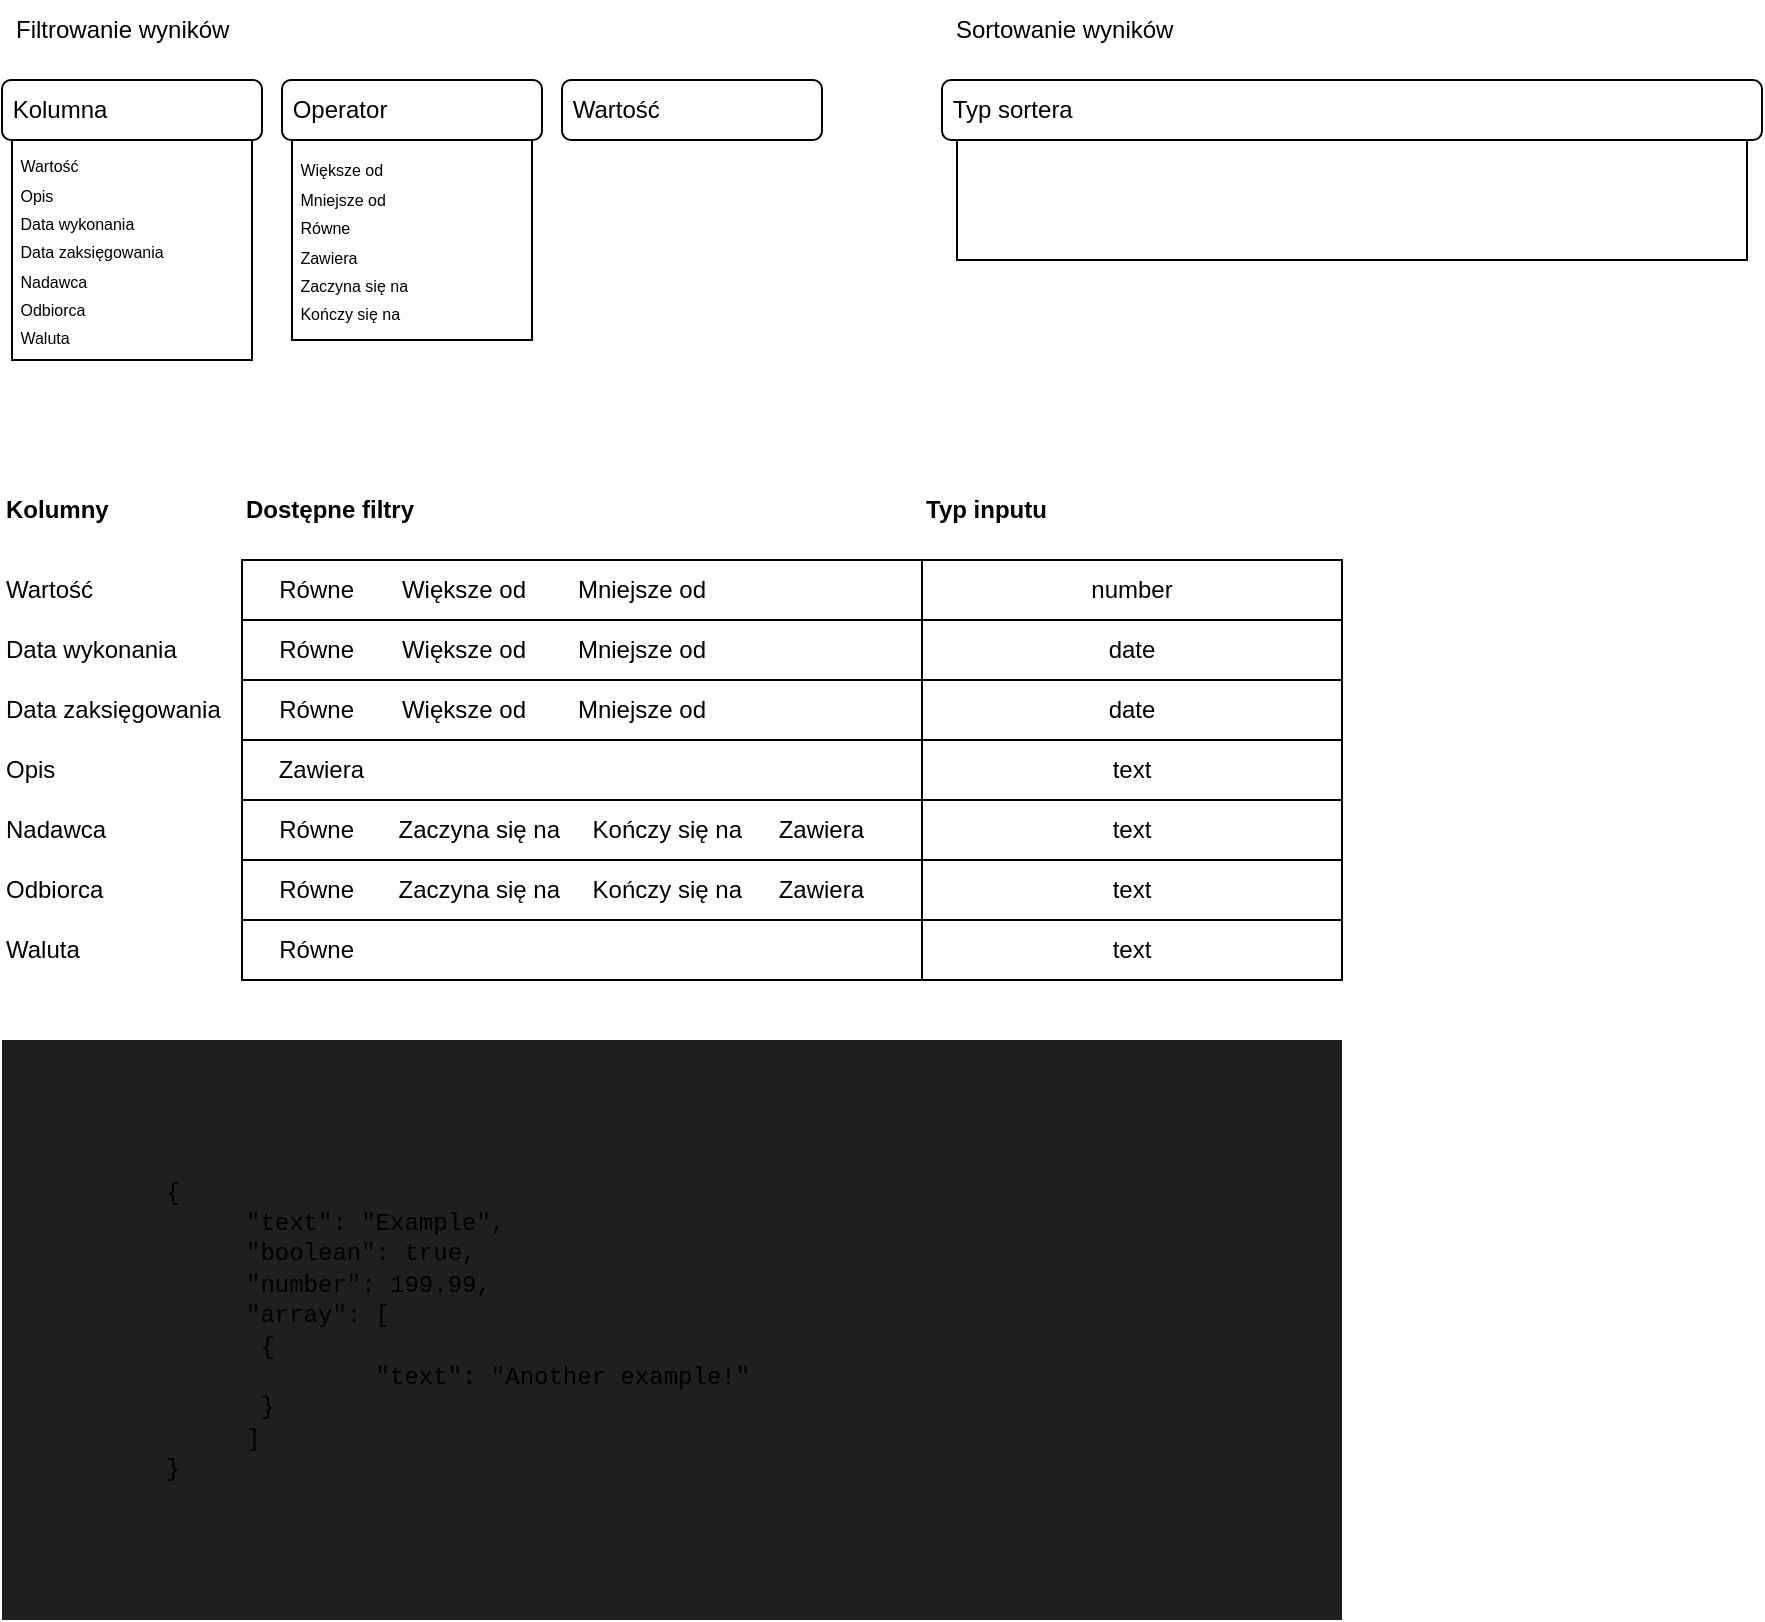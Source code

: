 <mxfile version="21.1.5" type="device">
  <diagram name="Strona-1" id="dSoYWvpTLV0qAKTM2jXE">
    <mxGraphModel dx="1147" dy="617" grid="1" gridSize="10" guides="1" tooltips="1" connect="1" arrows="1" fold="1" page="1" pageScale="1" pageWidth="827" pageHeight="1169" math="0" shadow="0">
      <root>
        <mxCell id="0" />
        <mxCell id="1" parent="0" />
        <mxCell id="R9Fe10m09kh2scH6qzIs-4" value="&lt;font style=&quot;font-size: 8px;&quot;&gt;&amp;nbsp;Wartość&lt;br&gt;&amp;nbsp;Opis&lt;br&gt;&amp;nbsp;Data wykonania&lt;br&gt;&amp;nbsp;Data zaksięgowania&lt;br&gt;&amp;nbsp;Nadawca&lt;br&gt;&amp;nbsp;Odbiorca&lt;br&gt;&amp;nbsp;Waluta&lt;br&gt;&lt;/font&gt;" style="rounded=0;whiteSpace=wrap;html=1;align=left;" vertex="1" parent="1">
          <mxGeometry x="65" y="190" width="120" height="110" as="geometry" />
        </mxCell>
        <mxCell id="R9Fe10m09kh2scH6qzIs-3" value="&amp;nbsp;Kolumna" style="rounded=1;whiteSpace=wrap;html=1;align=left;" vertex="1" parent="1">
          <mxGeometry x="60" y="160" width="130" height="30" as="geometry" />
        </mxCell>
        <mxCell id="R9Fe10m09kh2scH6qzIs-2" value="&amp;nbsp;Operator" style="rounded=1;whiteSpace=wrap;html=1;align=left;" vertex="1" parent="1">
          <mxGeometry x="200" y="160" width="130" height="30" as="geometry" />
        </mxCell>
        <mxCell id="R9Fe10m09kh2scH6qzIs-7" value="&amp;nbsp;Wartość" style="rounded=1;whiteSpace=wrap;html=1;align=left;" vertex="1" parent="1">
          <mxGeometry x="340" y="160" width="130" height="30" as="geometry" />
        </mxCell>
        <mxCell id="R9Fe10m09kh2scH6qzIs-8" value="Filtrowanie wyników" style="text;html=1;strokeColor=none;fillColor=none;align=left;verticalAlign=middle;whiteSpace=wrap;rounded=0;" vertex="1" parent="1">
          <mxGeometry x="65" y="120" width="405" height="30" as="geometry" />
        </mxCell>
        <mxCell id="R9Fe10m09kh2scH6qzIs-10" value="" style="rounded=0;whiteSpace=wrap;html=1;" vertex="1" parent="1">
          <mxGeometry x="537.5" y="190" width="395" height="60" as="geometry" />
        </mxCell>
        <mxCell id="R9Fe10m09kh2scH6qzIs-11" value="&amp;nbsp;Typ sortera" style="rounded=1;whiteSpace=wrap;html=1;align=left;" vertex="1" parent="1">
          <mxGeometry x="530" y="160" width="410" height="30" as="geometry" />
        </mxCell>
        <mxCell id="R9Fe10m09kh2scH6qzIs-14" value="Sortowanie wyników" style="text;html=1;strokeColor=none;fillColor=none;align=left;verticalAlign=middle;whiteSpace=wrap;rounded=0;" vertex="1" parent="1">
          <mxGeometry x="535" y="120" width="405" height="30" as="geometry" />
        </mxCell>
        <mxCell id="R9Fe10m09kh2scH6qzIs-15" value="&lt;font style=&quot;font-size: 8px;&quot;&gt;&amp;nbsp;Większe od&lt;br&gt;&amp;nbsp;Mniejsze od&lt;br&gt;&amp;nbsp;Równe&lt;br&gt;&amp;nbsp;Zawiera&lt;br&gt;&amp;nbsp;Zaczyna się na&lt;br&gt;&amp;nbsp;Kończy się na&lt;br&gt;&lt;/font&gt;" style="rounded=0;whiteSpace=wrap;html=1;align=left;" vertex="1" parent="1">
          <mxGeometry x="205" y="190" width="120" height="100" as="geometry" />
        </mxCell>
        <mxCell id="R9Fe10m09kh2scH6qzIs-17" value="Wartość" style="text;html=1;strokeColor=none;fillColor=none;align=left;verticalAlign=middle;whiteSpace=wrap;rounded=0;" vertex="1" parent="1">
          <mxGeometry x="60" y="400" width="50" height="30" as="geometry" />
        </mxCell>
        <mxCell id="R9Fe10m09kh2scH6qzIs-18" value="Opis" style="text;html=1;strokeColor=none;fillColor=none;align=left;verticalAlign=middle;whiteSpace=wrap;rounded=0;" vertex="1" parent="1">
          <mxGeometry x="60" y="490" width="40" height="30" as="geometry" />
        </mxCell>
        <mxCell id="R9Fe10m09kh2scH6qzIs-19" value="Data wykonania" style="text;html=1;strokeColor=none;fillColor=none;align=left;verticalAlign=middle;whiteSpace=wrap;rounded=0;" vertex="1" parent="1">
          <mxGeometry x="60" y="430" width="100" height="30" as="geometry" />
        </mxCell>
        <mxCell id="R9Fe10m09kh2scH6qzIs-20" value="Data zaksięgowania" style="text;html=1;strokeColor=none;fillColor=none;align=left;verticalAlign=middle;whiteSpace=wrap;rounded=0;" vertex="1" parent="1">
          <mxGeometry x="60" y="460" width="120" height="30" as="geometry" />
        </mxCell>
        <mxCell id="R9Fe10m09kh2scH6qzIs-21" value="Nadawca" style="text;html=1;strokeColor=none;fillColor=none;align=left;verticalAlign=middle;whiteSpace=wrap;rounded=0;" vertex="1" parent="1">
          <mxGeometry x="60" y="520" width="60" height="30" as="geometry" />
        </mxCell>
        <mxCell id="R9Fe10m09kh2scH6qzIs-22" value="Odbiorca" style="text;html=1;strokeColor=none;fillColor=none;align=left;verticalAlign=middle;whiteSpace=wrap;rounded=0;" vertex="1" parent="1">
          <mxGeometry x="60" y="550" width="60" height="30" as="geometry" />
        </mxCell>
        <mxCell id="R9Fe10m09kh2scH6qzIs-23" value="Waluta" style="text;html=1;strokeColor=none;fillColor=none;align=left;verticalAlign=middle;whiteSpace=wrap;rounded=0;" vertex="1" parent="1">
          <mxGeometry x="60" y="580" width="50" height="30" as="geometry" />
        </mxCell>
        <mxCell id="R9Fe10m09kh2scH6qzIs-45" value="" style="rounded=0;whiteSpace=wrap;html=1;" vertex="1" parent="1">
          <mxGeometry x="180" y="400" width="340" height="30" as="geometry" />
        </mxCell>
        <mxCell id="R9Fe10m09kh2scH6qzIs-46" value="" style="rounded=0;whiteSpace=wrap;html=1;" vertex="1" parent="1">
          <mxGeometry x="180" y="430" width="340" height="30" as="geometry" />
        </mxCell>
        <mxCell id="R9Fe10m09kh2scH6qzIs-47" value="" style="rounded=0;whiteSpace=wrap;html=1;" vertex="1" parent="1">
          <mxGeometry x="180" y="460" width="340" height="30" as="geometry" />
        </mxCell>
        <mxCell id="R9Fe10m09kh2scH6qzIs-48" value="" style="rounded=0;whiteSpace=wrap;html=1;" vertex="1" parent="1">
          <mxGeometry x="180" y="490" width="340" height="30" as="geometry" />
        </mxCell>
        <mxCell id="R9Fe10m09kh2scH6qzIs-49" value="" style="rounded=0;whiteSpace=wrap;html=1;" vertex="1" parent="1">
          <mxGeometry x="180" y="520" width="340" height="30" as="geometry" />
        </mxCell>
        <mxCell id="R9Fe10m09kh2scH6qzIs-50" value="" style="rounded=0;whiteSpace=wrap;html=1;" vertex="1" parent="1">
          <mxGeometry x="180" y="550" width="340" height="30" as="geometry" />
        </mxCell>
        <mxCell id="R9Fe10m09kh2scH6qzIs-51" value="" style="rounded=0;whiteSpace=wrap;html=1;" vertex="1" parent="1">
          <mxGeometry x="180" y="580" width="340" height="30" as="geometry" />
        </mxCell>
        <mxCell id="R9Fe10m09kh2scH6qzIs-39" value="Większe od" style="text;html=1;strokeColor=none;fillColor=none;align=right;verticalAlign=middle;whiteSpace=wrap;rounded=0;" vertex="1" parent="1">
          <mxGeometry x="254" y="400" width="70" height="30" as="geometry" />
        </mxCell>
        <mxCell id="R9Fe10m09kh2scH6qzIs-40" value="Mniejsze od" style="text;html=1;strokeColor=none;fillColor=none;align=right;verticalAlign=middle;whiteSpace=wrap;rounded=0;" vertex="1" parent="1">
          <mxGeometry x="344" y="400" width="70" height="30" as="geometry" />
        </mxCell>
        <mxCell id="R9Fe10m09kh2scH6qzIs-41" value="Równe" style="text;html=1;strokeColor=none;fillColor=none;align=right;verticalAlign=middle;whiteSpace=wrap;rounded=0;" vertex="1" parent="1">
          <mxGeometry x="200" y="400" width="37.5" height="30" as="geometry" />
        </mxCell>
        <mxCell id="R9Fe10m09kh2scH6qzIs-53" value="Większe od" style="text;html=1;strokeColor=none;fillColor=none;align=right;verticalAlign=middle;whiteSpace=wrap;rounded=0;" vertex="1" parent="1">
          <mxGeometry x="254" y="430" width="70" height="30" as="geometry" />
        </mxCell>
        <mxCell id="R9Fe10m09kh2scH6qzIs-54" value="Mniejsze od" style="text;html=1;strokeColor=none;fillColor=none;align=right;verticalAlign=middle;whiteSpace=wrap;rounded=0;" vertex="1" parent="1">
          <mxGeometry x="344" y="430" width="70" height="30" as="geometry" />
        </mxCell>
        <mxCell id="R9Fe10m09kh2scH6qzIs-55" value="Równe" style="text;html=1;strokeColor=none;fillColor=none;align=right;verticalAlign=middle;whiteSpace=wrap;rounded=0;" vertex="1" parent="1">
          <mxGeometry x="200" y="430" width="37.5" height="30" as="geometry" />
        </mxCell>
        <mxCell id="R9Fe10m09kh2scH6qzIs-56" value="Większe od" style="text;html=1;strokeColor=none;fillColor=none;align=right;verticalAlign=middle;whiteSpace=wrap;rounded=0;" vertex="1" parent="1">
          <mxGeometry x="254" y="460" width="70" height="30" as="geometry" />
        </mxCell>
        <mxCell id="R9Fe10m09kh2scH6qzIs-57" value="Mniejsze od" style="text;html=1;strokeColor=none;fillColor=none;align=right;verticalAlign=middle;whiteSpace=wrap;rounded=0;" vertex="1" parent="1">
          <mxGeometry x="344" y="460" width="70" height="30" as="geometry" />
        </mxCell>
        <mxCell id="R9Fe10m09kh2scH6qzIs-58" value="Równe" style="text;html=1;strokeColor=none;fillColor=none;align=right;verticalAlign=middle;whiteSpace=wrap;rounded=0;" vertex="1" parent="1">
          <mxGeometry x="200" y="460" width="37.5" height="30" as="geometry" />
        </mxCell>
        <mxCell id="R9Fe10m09kh2scH6qzIs-59" value="Równe" style="text;html=1;strokeColor=none;fillColor=none;align=right;verticalAlign=middle;whiteSpace=wrap;rounded=0;" vertex="1" parent="1">
          <mxGeometry x="200" y="580" width="37.5" height="30" as="geometry" />
        </mxCell>
        <mxCell id="R9Fe10m09kh2scH6qzIs-60" value="Zaczyna się na" style="text;html=1;strokeColor=none;fillColor=none;align=right;verticalAlign=middle;whiteSpace=wrap;rounded=0;" vertex="1" parent="1">
          <mxGeometry x="252.5" y="520" width="87.5" height="30" as="geometry" />
        </mxCell>
        <mxCell id="R9Fe10m09kh2scH6qzIs-61" value="Kończy się na" style="text;html=1;strokeColor=none;fillColor=none;align=right;verticalAlign=middle;whiteSpace=wrap;rounded=0;" vertex="1" parent="1">
          <mxGeometry x="354" y="520" width="77.5" height="30" as="geometry" />
        </mxCell>
        <mxCell id="R9Fe10m09kh2scH6qzIs-62" value="Zawiera" style="text;html=1;strokeColor=none;fillColor=none;align=right;verticalAlign=middle;whiteSpace=wrap;rounded=0;" vertex="1" parent="1">
          <mxGeometry x="445.25" y="520" width="47.5" height="30" as="geometry" />
        </mxCell>
        <mxCell id="R9Fe10m09kh2scH6qzIs-63" value="Równe" style="text;html=1;strokeColor=none;fillColor=none;align=right;verticalAlign=middle;whiteSpace=wrap;rounded=0;" vertex="1" parent="1">
          <mxGeometry x="200" y="520" width="37.5" height="30" as="geometry" />
        </mxCell>
        <mxCell id="R9Fe10m09kh2scH6qzIs-65" value="" style="text;html=1;strokeColor=none;fillColor=none;align=right;verticalAlign=middle;whiteSpace=wrap;rounded=0;" vertex="1" parent="1">
          <mxGeometry x="292.75" y="490" width="77.5" height="30" as="geometry" />
        </mxCell>
        <mxCell id="R9Fe10m09kh2scH6qzIs-66" value="Zawiera" style="text;html=1;strokeColor=none;fillColor=none;align=right;verticalAlign=middle;whiteSpace=wrap;rounded=0;" vertex="1" parent="1">
          <mxGeometry x="195" y="490" width="47.5" height="30" as="geometry" />
        </mxCell>
        <mxCell id="R9Fe10m09kh2scH6qzIs-67" value="Zaczyna się na" style="text;html=1;strokeColor=none;fillColor=none;align=right;verticalAlign=middle;whiteSpace=wrap;rounded=0;" vertex="1" parent="1">
          <mxGeometry x="252.5" y="550" width="87.5" height="30" as="geometry" />
        </mxCell>
        <mxCell id="R9Fe10m09kh2scH6qzIs-68" value="Kończy się na" style="text;html=1;strokeColor=none;fillColor=none;align=right;verticalAlign=middle;whiteSpace=wrap;rounded=0;" vertex="1" parent="1">
          <mxGeometry x="354" y="550" width="77.5" height="30" as="geometry" />
        </mxCell>
        <mxCell id="R9Fe10m09kh2scH6qzIs-69" value="Zawiera" style="text;html=1;strokeColor=none;fillColor=none;align=right;verticalAlign=middle;whiteSpace=wrap;rounded=0;" vertex="1" parent="1">
          <mxGeometry x="445.25" y="550" width="47.5" height="30" as="geometry" />
        </mxCell>
        <mxCell id="R9Fe10m09kh2scH6qzIs-70" value="Równe" style="text;html=1;strokeColor=none;fillColor=none;align=right;verticalAlign=middle;whiteSpace=wrap;rounded=0;" vertex="1" parent="1">
          <mxGeometry x="200" y="550" width="37.5" height="30" as="geometry" />
        </mxCell>
        <mxCell id="R9Fe10m09kh2scH6qzIs-71" value="&lt;b&gt;Kolumny&lt;/b&gt;" style="text;html=1;strokeColor=none;fillColor=none;align=left;verticalAlign=middle;whiteSpace=wrap;rounded=0;" vertex="1" parent="1">
          <mxGeometry x="60" y="360" width="110" height="30" as="geometry" />
        </mxCell>
        <mxCell id="R9Fe10m09kh2scH6qzIs-72" value="&lt;b&gt;Dostępne filtry&lt;/b&gt;" style="text;html=1;strokeColor=none;fillColor=none;align=left;verticalAlign=middle;whiteSpace=wrap;rounded=0;" vertex="1" parent="1">
          <mxGeometry x="180" y="360" width="340" height="30" as="geometry" />
        </mxCell>
        <mxCell id="R9Fe10m09kh2scH6qzIs-74" value="number" style="rounded=0;whiteSpace=wrap;html=1;" vertex="1" parent="1">
          <mxGeometry x="520" y="400" width="210" height="30" as="geometry" />
        </mxCell>
        <mxCell id="R9Fe10m09kh2scH6qzIs-75" value="&lt;b&gt;Typ inputu&lt;/b&gt;" style="text;html=1;strokeColor=none;fillColor=none;align=left;verticalAlign=middle;whiteSpace=wrap;rounded=0;" vertex="1" parent="1">
          <mxGeometry x="520" y="360" width="210" height="30" as="geometry" />
        </mxCell>
        <mxCell id="R9Fe10m09kh2scH6qzIs-76" value="date" style="rounded=0;whiteSpace=wrap;html=1;" vertex="1" parent="1">
          <mxGeometry x="520" y="430" width="210" height="30" as="geometry" />
        </mxCell>
        <mxCell id="R9Fe10m09kh2scH6qzIs-77" value="date" style="rounded=0;whiteSpace=wrap;html=1;" vertex="1" parent="1">
          <mxGeometry x="520" y="460" width="210" height="30" as="geometry" />
        </mxCell>
        <mxCell id="R9Fe10m09kh2scH6qzIs-78" value="text" style="rounded=0;whiteSpace=wrap;html=1;" vertex="1" parent="1">
          <mxGeometry x="520" y="490" width="210" height="30" as="geometry" />
        </mxCell>
        <mxCell id="R9Fe10m09kh2scH6qzIs-79" value="text" style="rounded=0;whiteSpace=wrap;html=1;" vertex="1" parent="1">
          <mxGeometry x="520" y="520" width="210" height="30" as="geometry" />
        </mxCell>
        <mxCell id="R9Fe10m09kh2scH6qzIs-80" value="text" style="rounded=0;whiteSpace=wrap;html=1;" vertex="1" parent="1">
          <mxGeometry x="520" y="550" width="210" height="30" as="geometry" />
        </mxCell>
        <mxCell id="R9Fe10m09kh2scH6qzIs-81" value="text" style="rounded=0;whiteSpace=wrap;html=1;" vertex="1" parent="1">
          <mxGeometry x="520" y="580" width="210" height="30" as="geometry" />
        </mxCell>
        <mxCell id="R9Fe10m09kh2scH6qzIs-84" value="&lt;blockquote style=&quot;margin: 0 0 0 40px; border: none; padding: 0px;&quot;&gt;&lt;blockquote style=&quot;margin: 0 0 0 40px; border: none; padding: 0px;&quot;&gt;&lt;font face=&quot;Courier New&quot;&gt;{&lt;/font&gt;&lt;/blockquote&gt;&lt;/blockquote&gt;&lt;blockquote style=&quot;margin: 0 0 0 40px; border: none; padding: 0px;&quot;&gt;&lt;blockquote style=&quot;margin: 0 0 0 40px; border: none; padding: 0px;&quot;&gt;&lt;blockquote style=&quot;margin: 0 0 0 40px; border: none; padding: 0px;&quot;&gt;&lt;font face=&quot;Courier New&quot;&gt;&quot;text&quot;: &quot;Example&quot;,&lt;/font&gt;&lt;/blockquote&gt;&lt;/blockquote&gt;&lt;blockquote style=&quot;margin: 0 0 0 40px; border: none; padding: 0px;&quot;&gt;&lt;blockquote style=&quot;margin: 0 0 0 40px; border: none; padding: 0px;&quot;&gt;&lt;font face=&quot;Courier New&quot;&gt;&quot;boolean&quot;: true,&lt;/font&gt;&lt;/blockquote&gt;&lt;blockquote style=&quot;margin: 0 0 0 40px; border: none; padding: 0px;&quot;&gt;&lt;font face=&quot;Courier New&quot;&gt;	&quot;number&quot;: 199.99,&lt;br&gt;&lt;/font&gt;&lt;/blockquote&gt;&lt;blockquote style=&quot;margin: 0 0 0 40px; border: none; padding: 0px;&quot;&gt;&lt;font face=&quot;Courier New&quot;&gt;&quot;array&quot;: [&lt;/font&gt;&lt;/blockquote&gt;&lt;blockquote style=&quot;margin: 0 0 0 40px; border: none; padding: 0px;&quot;&gt;&lt;font face=&quot;Courier New&quot;&gt;&lt;span style=&quot;white-space: pre;&quot;&gt;	&lt;/span&gt;{&lt;/font&gt;&lt;/blockquote&gt;&lt;blockquote style=&quot;margin: 0 0 0 40px; border: none; padding: 0px;&quot;&gt;&lt;font face=&quot;Courier New&quot;&gt;&amp;nbsp; &amp;nbsp; &amp;nbsp; &amp;nbsp;&amp;nbsp;&lt;span style=&quot;white-space: pre;&quot;&gt;	&quot;&lt;/span&gt;text&quot;: &quot;Another example!&quot;&lt;/font&gt;&lt;/blockquote&gt;&lt;blockquote style=&quot;margin: 0 0 0 40px; border: none; padding: 0px;&quot;&gt;&lt;font face=&quot;Courier New&quot;&gt;&lt;span style=&quot;white-space: pre;&quot;&gt;	&lt;/span&gt;}&lt;br&gt;&lt;/font&gt;&lt;/blockquote&gt;&lt;blockquote style=&quot;margin: 0 0 0 40px; border: none; padding: 0px;&quot;&gt;&lt;font face=&quot;Courier New&quot;&gt;]&lt;/font&gt;&lt;/blockquote&gt;&lt;/blockquote&gt;&lt;/blockquote&gt;&lt;blockquote style=&quot;margin: 0 0 0 40px; border: none; padding: 0px;&quot;&gt;&lt;blockquote style=&quot;margin: 0 0 0 40px; border: none; padding: 0px;&quot;&gt;&lt;font face=&quot;Courier New&quot;&gt;}&lt;/font&gt;&lt;/blockquote&gt;&lt;/blockquote&gt;" style="rounded=0;whiteSpace=wrap;html=1;align=left;glass=0;strokeColor=none;fillColor=#1F1F1F;" vertex="1" parent="1">
          <mxGeometry x="60" y="640" width="670" height="290" as="geometry" />
        </mxCell>
      </root>
    </mxGraphModel>
  </diagram>
</mxfile>
